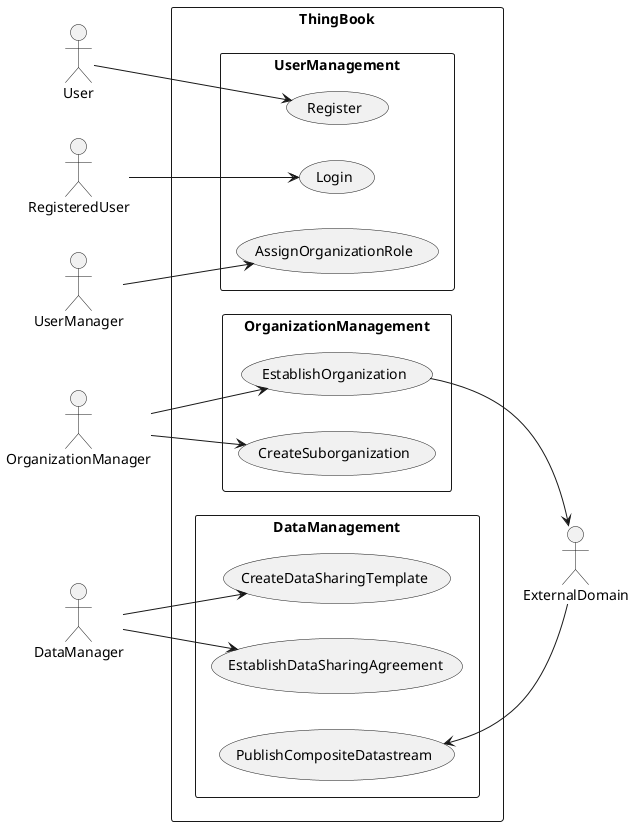 @startuml "Use Cases"
left to right direction
actor User
actor RegisteredUser
actor OrganizationManager
actor UserManager

rectangle ThingBook {
    rectangle UserManagement {
        usecase Register
        usecase Login
        usecase AssignOrganizationRole
    }

    rectangle OrganizationManagement {
        usecase EstablishOrganization
        usecase CreateSuborganization
    }

    rectangle DataManagement {
        usecase CreateDataSharingTemplate
        usecase EstablishDataSharingAgreement
        usecase PublishCompositeDatastream
    }
}

User                        --> Register
RegisteredUser              --> Login
UserManager                 --> AssignOrganizationRole
OrganizationManager         --> EstablishOrganization
OrganizationManager         --> CreateSuborganization
DataManager                 --> CreateDataSharingTemplate
DataManager                 --> EstablishDataSharingAgreement
PublishCompositeDatastream  <-- ExternalDomain
EstablishOrganization       --> ExternalDomain
@enduml